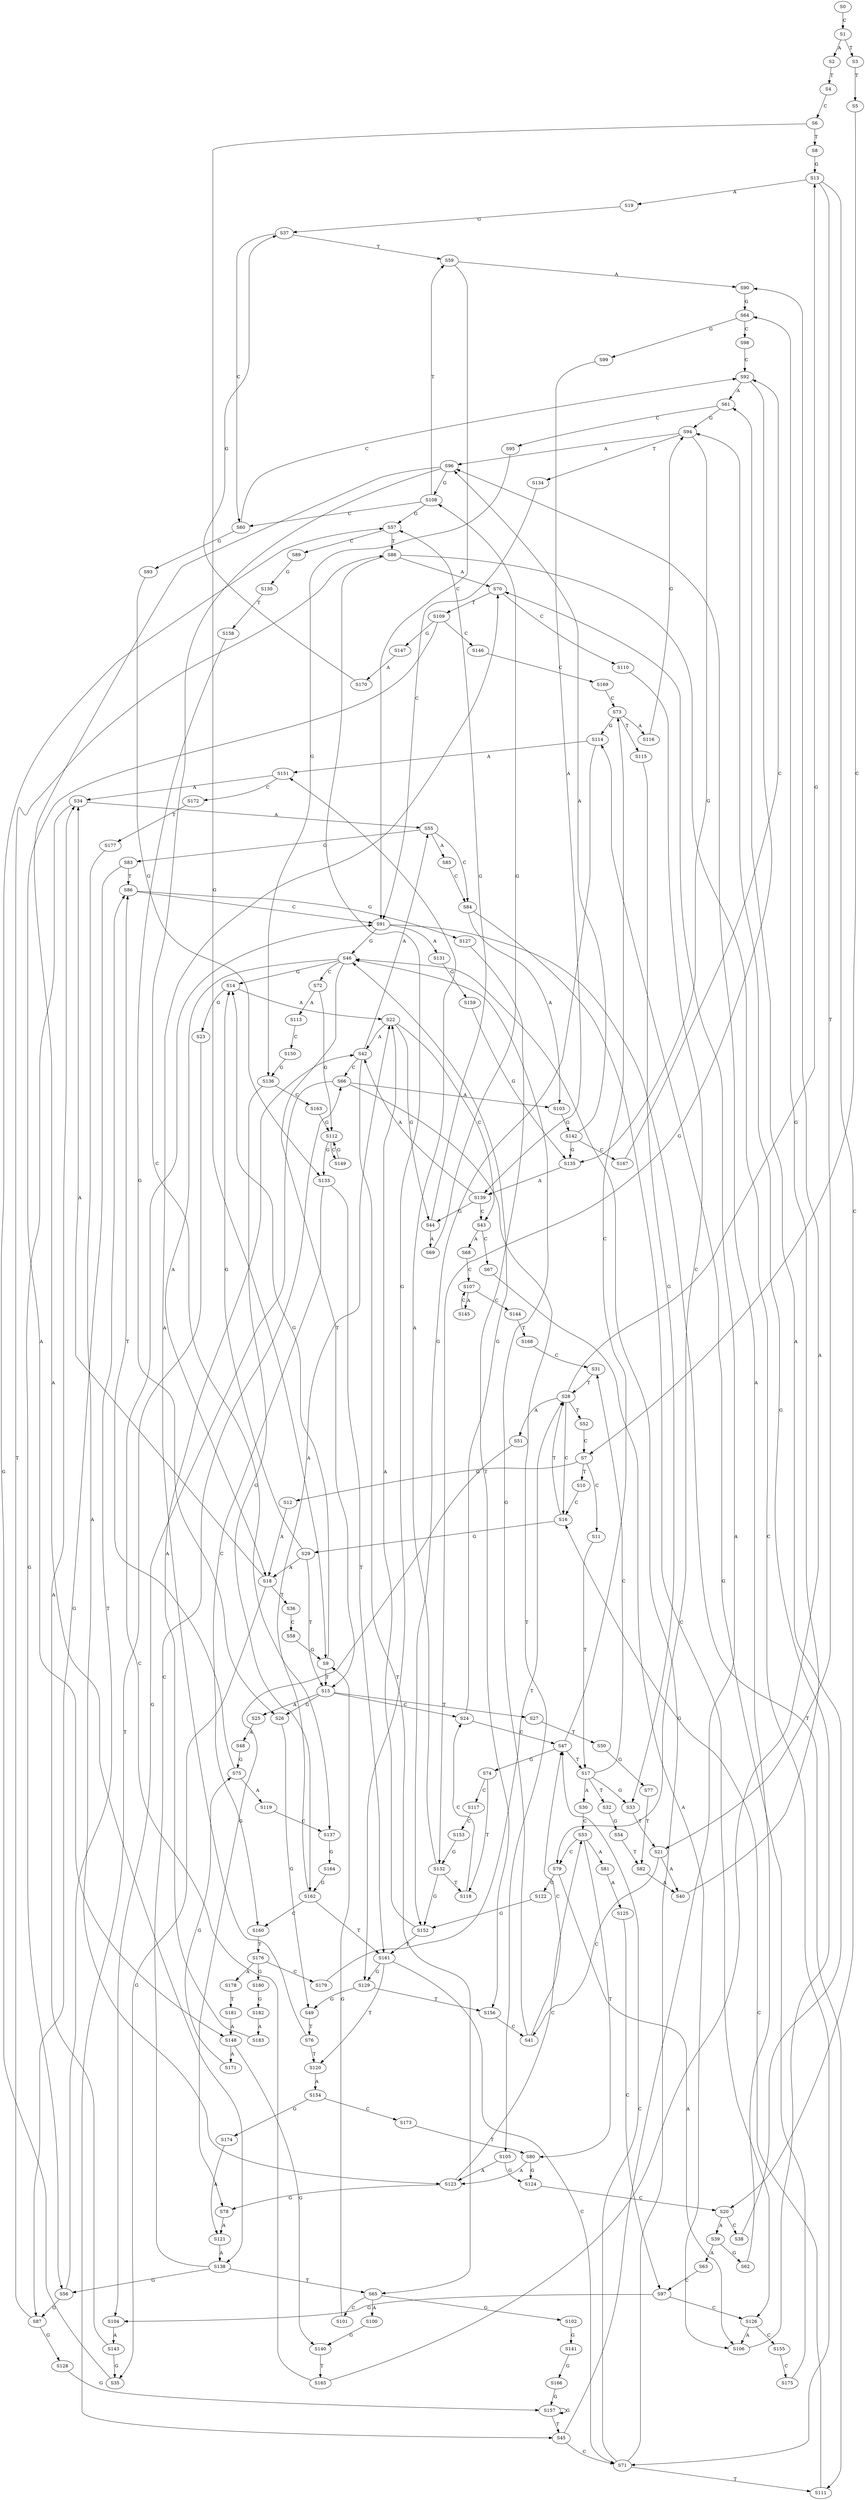 strict digraph  {
	S0 -> S1 [ label = C ];
	S1 -> S2 [ label = A ];
	S1 -> S3 [ label = T ];
	S2 -> S4 [ label = T ];
	S3 -> S5 [ label = T ];
	S4 -> S6 [ label = C ];
	S5 -> S7 [ label = C ];
	S6 -> S8 [ label = T ];
	S6 -> S9 [ label = G ];
	S7 -> S10 [ label = T ];
	S7 -> S11 [ label = C ];
	S7 -> S12 [ label = G ];
	S8 -> S13 [ label = G ];
	S9 -> S14 [ label = G ];
	S9 -> S15 [ label = T ];
	S10 -> S16 [ label = C ];
	S11 -> S17 [ label = T ];
	S12 -> S18 [ label = A ];
	S13 -> S19 [ label = A ];
	S13 -> S20 [ label = C ];
	S13 -> S21 [ label = T ];
	S14 -> S22 [ label = A ];
	S14 -> S23 [ label = G ];
	S15 -> S24 [ label = C ];
	S15 -> S25 [ label = A ];
	S15 -> S26 [ label = G ];
	S15 -> S27 [ label = T ];
	S16 -> S28 [ label = T ];
	S16 -> S29 [ label = G ];
	S17 -> S30 [ label = A ];
	S17 -> S31 [ label = C ];
	S17 -> S32 [ label = T ];
	S17 -> S33 [ label = G ];
	S18 -> S34 [ label = A ];
	S18 -> S35 [ label = G ];
	S18 -> S36 [ label = T ];
	S19 -> S37 [ label = G ];
	S20 -> S38 [ label = C ];
	S20 -> S39 [ label = A ];
	S21 -> S40 [ label = A ];
	S21 -> S41 [ label = C ];
	S22 -> S42 [ label = A ];
	S22 -> S43 [ label = C ];
	S22 -> S44 [ label = G ];
	S23 -> S45 [ label = T ];
	S24 -> S46 [ label = G ];
	S24 -> S47 [ label = C ];
	S25 -> S48 [ label = A ];
	S26 -> S49 [ label = G ];
	S27 -> S50 [ label = T ];
	S28 -> S13 [ label = G ];
	S28 -> S16 [ label = C ];
	S28 -> S51 [ label = A ];
	S28 -> S52 [ label = T ];
	S29 -> S18 [ label = A ];
	S29 -> S14 [ label = G ];
	S29 -> S15 [ label = T ];
	S30 -> S53 [ label = C ];
	S31 -> S28 [ label = T ];
	S32 -> S54 [ label = G ];
	S33 -> S21 [ label = T ];
	S34 -> S55 [ label = A ];
	S34 -> S56 [ label = G ];
	S35 -> S57 [ label = G ];
	S36 -> S58 [ label = C ];
	S37 -> S59 [ label = T ];
	S37 -> S60 [ label = C ];
	S38 -> S61 [ label = A ];
	S39 -> S62 [ label = G ];
	S39 -> S63 [ label = A ];
	S40 -> S64 [ label = G ];
	S41 -> S46 [ label = G ];
	S41 -> S47 [ label = C ];
	S42 -> S65 [ label = T ];
	S42 -> S66 [ label = C ];
	S42 -> S55 [ label = A ];
	S43 -> S67 [ label = C ];
	S43 -> S68 [ label = A ];
	S44 -> S69 [ label = A ];
	S44 -> S57 [ label = G ];
	S45 -> S70 [ label = A ];
	S45 -> S71 [ label = C ];
	S46 -> S14 [ label = G ];
	S46 -> S15 [ label = T ];
	S46 -> S72 [ label = C ];
	S46 -> S18 [ label = A ];
	S47 -> S17 [ label = T ];
	S47 -> S73 [ label = C ];
	S47 -> S74 [ label = G ];
	S48 -> S75 [ label = G ];
	S49 -> S76 [ label = T ];
	S50 -> S77 [ label = G ];
	S51 -> S78 [ label = G ];
	S52 -> S7 [ label = C ];
	S53 -> S79 [ label = C ];
	S53 -> S80 [ label = T ];
	S53 -> S81 [ label = A ];
	S54 -> S82 [ label = T ];
	S55 -> S83 [ label = G ];
	S55 -> S84 [ label = C ];
	S55 -> S85 [ label = A ];
	S56 -> S86 [ label = T ];
	S56 -> S87 [ label = G ];
	S57 -> S88 [ label = T ];
	S57 -> S89 [ label = C ];
	S58 -> S9 [ label = G ];
	S59 -> S90 [ label = A ];
	S59 -> S91 [ label = C ];
	S60 -> S92 [ label = C ];
	S60 -> S93 [ label = G ];
	S61 -> S94 [ label = G ];
	S61 -> S95 [ label = C ];
	S62 -> S96 [ label = A ];
	S63 -> S97 [ label = C ];
	S64 -> S98 [ label = C ];
	S64 -> S99 [ label = G ];
	S65 -> S100 [ label = A ];
	S65 -> S101 [ label = C ];
	S65 -> S102 [ label = G ];
	S66 -> S103 [ label = A ];
	S66 -> S104 [ label = G ];
	S66 -> S105 [ label = T ];
	S67 -> S106 [ label = A ];
	S68 -> S107 [ label = C ];
	S69 -> S108 [ label = G ];
	S70 -> S109 [ label = T ];
	S70 -> S110 [ label = C ];
	S71 -> S47 [ label = C ];
	S71 -> S46 [ label = G ];
	S71 -> S111 [ label = T ];
	S72 -> S112 [ label = G ];
	S72 -> S113 [ label = A ];
	S73 -> S114 [ label = G ];
	S73 -> S115 [ label = T ];
	S73 -> S116 [ label = A ];
	S74 -> S117 [ label = C ];
	S74 -> S118 [ label = T ];
	S75 -> S119 [ label = A ];
	S75 -> S86 [ label = T ];
	S76 -> S70 [ label = A ];
	S76 -> S120 [ label = T ];
	S77 -> S82 [ label = T ];
	S78 -> S121 [ label = A ];
	S79 -> S106 [ label = A ];
	S79 -> S122 [ label = G ];
	S80 -> S123 [ label = A ];
	S80 -> S124 [ label = G ];
	S81 -> S125 [ label = A ];
	S82 -> S40 [ label = A ];
	S83 -> S86 [ label = T ];
	S83 -> S87 [ label = G ];
	S84 -> S126 [ label = C ];
	S84 -> S103 [ label = A ];
	S85 -> S84 [ label = C ];
	S86 -> S127 [ label = G ];
	S86 -> S91 [ label = C ];
	S87 -> S128 [ label = G ];
	S87 -> S88 [ label = T ];
	S88 -> S129 [ label = G ];
	S88 -> S71 [ label = C ];
	S88 -> S70 [ label = A ];
	S89 -> S130 [ label = G ];
	S90 -> S64 [ label = G ];
	S91 -> S111 [ label = T ];
	S91 -> S46 [ label = G ];
	S91 -> S131 [ label = A ];
	S92 -> S132 [ label = G ];
	S92 -> S61 [ label = A ];
	S93 -> S133 [ label = G ];
	S94 -> S134 [ label = T ];
	S94 -> S135 [ label = G ];
	S94 -> S96 [ label = A ];
	S95 -> S136 [ label = G ];
	S96 -> S137 [ label = C ];
	S96 -> S108 [ label = G ];
	S96 -> S138 [ label = A ];
	S97 -> S126 [ label = C ];
	S97 -> S104 [ label = G ];
	S98 -> S92 [ label = C ];
	S99 -> S139 [ label = A ];
	S100 -> S140 [ label = G ];
	S101 -> S9 [ label = G ];
	S102 -> S141 [ label = G ];
	S103 -> S142 [ label = G ];
	S104 -> S143 [ label = A ];
	S105 -> S124 [ label = G ];
	S105 -> S123 [ label = A ];
	S106 -> S94 [ label = G ];
	S107 -> S144 [ label = C ];
	S107 -> S145 [ label = A ];
	S108 -> S59 [ label = T ];
	S108 -> S60 [ label = C ];
	S108 -> S57 [ label = G ];
	S109 -> S146 [ label = C ];
	S109 -> S147 [ label = G ];
	S109 -> S148 [ label = A ];
	S110 -> S79 [ label = C ];
	S111 -> S16 [ label = C ];
	S112 -> S133 [ label = G ];
	S112 -> S149 [ label = C ];
	S113 -> S150 [ label = C ];
	S114 -> S151 [ label = A ];
	S114 -> S152 [ label = G ];
	S115 -> S33 [ label = G ];
	S116 -> S94 [ label = G ];
	S117 -> S153 [ label = C ];
	S118 -> S24 [ label = C ];
	S119 -> S137 [ label = C ];
	S120 -> S154 [ label = A ];
	S121 -> S138 [ label = A ];
	S122 -> S152 [ label = G ];
	S123 -> S78 [ label = G ];
	S123 -> S53 [ label = C ];
	S124 -> S20 [ label = C ];
	S125 -> S97 [ label = C ];
	S126 -> S155 [ label = C ];
	S126 -> S106 [ label = A ];
	S127 -> S156 [ label = T ];
	S128 -> S157 [ label = G ];
	S129 -> S156 [ label = T ];
	S129 -> S49 [ label = G ];
	S130 -> S158 [ label = T ];
	S131 -> S159 [ label = G ];
	S132 -> S151 [ label = A ];
	S132 -> S118 [ label = T ];
	S132 -> S152 [ label = G ];
	S133 -> S160 [ label = C ];
	S133 -> S161 [ label = T ];
	S134 -> S91 [ label = C ];
	S135 -> S139 [ label = A ];
	S136 -> S162 [ label = G ];
	S136 -> S163 [ label = C ];
	S137 -> S164 [ label = G ];
	S138 -> S65 [ label = T ];
	S138 -> S66 [ label = C ];
	S138 -> S56 [ label = G ];
	S139 -> S42 [ label = A ];
	S139 -> S43 [ label = C ];
	S139 -> S44 [ label = G ];
	S140 -> S165 [ label = T ];
	S141 -> S166 [ label = G ];
	S142 -> S135 [ label = G ];
	S142 -> S167 [ label = C ];
	S142 -> S96 [ label = A ];
	S143 -> S35 [ label = G ];
	S143 -> S34 [ label = A ];
	S144 -> S168 [ label = T ];
	S145 -> S107 [ label = C ];
	S146 -> S169 [ label = C ];
	S147 -> S170 [ label = A ];
	S148 -> S140 [ label = G ];
	S148 -> S171 [ label = A ];
	S149 -> S112 [ label = G ];
	S150 -> S136 [ label = G ];
	S151 -> S34 [ label = A ];
	S151 -> S172 [ label = C ];
	S152 -> S22 [ label = A ];
	S152 -> S161 [ label = T ];
	S153 -> S132 [ label = G ];
	S154 -> S173 [ label = C ];
	S154 -> S174 [ label = G ];
	S155 -> S175 [ label = C ];
	S156 -> S41 [ label = C ];
	S157 -> S45 [ label = T ];
	S157 -> S157 [ label = G ];
	S158 -> S26 [ label = G ];
	S159 -> S135 [ label = G ];
	S160 -> S176 [ label = T ];
	S161 -> S120 [ label = T ];
	S161 -> S71 [ label = C ];
	S161 -> S129 [ label = G ];
	S162 -> S160 [ label = C ];
	S162 -> S22 [ label = A ];
	S162 -> S161 [ label = T ];
	S163 -> S112 [ label = G ];
	S164 -> S162 [ label = G ];
	S165 -> S91 [ label = C ];
	S165 -> S90 [ label = A ];
	S166 -> S157 [ label = G ];
	S167 -> S92 [ label = C ];
	S168 -> S31 [ label = C ];
	S169 -> S73 [ label = C ];
	S170 -> S37 [ label = G ];
	S171 -> S75 [ label = G ];
	S172 -> S177 [ label = T ];
	S173 -> S80 [ label = T ];
	S174 -> S121 [ label = A ];
	S175 -> S114 [ label = G ];
	S176 -> S178 [ label = A ];
	S176 -> S179 [ label = C ];
	S176 -> S180 [ label = G ];
	S177 -> S123 [ label = A ];
	S178 -> S181 [ label = T ];
	S179 -> S28 [ label = T ];
	S180 -> S182 [ label = G ];
	S181 -> S148 [ label = A ];
	S182 -> S183 [ label = A ];
	S183 -> S42 [ label = A ];
}
